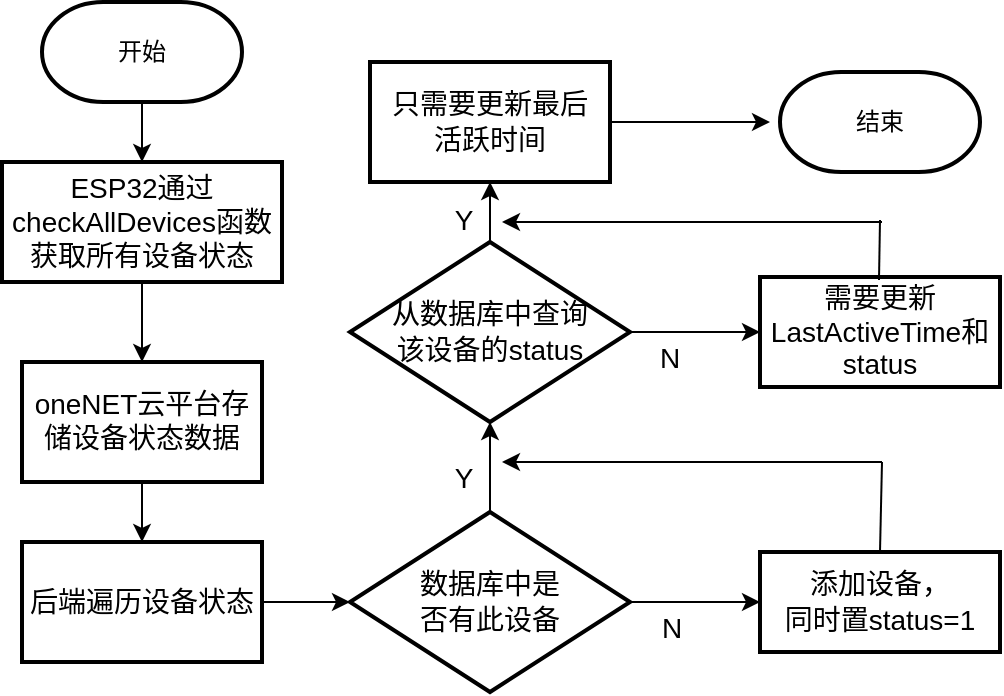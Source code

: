 <mxfile version="26.2.14">
  <diagram name="第 1 页" id="S2RGQvcJA3FcOc1Qyu4S">
    <mxGraphModel dx="1250" dy="688" grid="1" gridSize="10" guides="1" tooltips="1" connect="1" arrows="1" fold="1" page="1" pageScale="1" pageWidth="827" pageHeight="1169" math="0" shadow="0">
      <root>
        <mxCell id="0" />
        <mxCell id="1" parent="0" />
        <mxCell id="vir9oaAlZZpBoWdDmsXK-3" value="" style="edgeStyle=orthogonalEdgeStyle;rounded=0;orthogonalLoop=1;jettySize=auto;html=1;" edge="1" parent="1" source="vir9oaAlZZpBoWdDmsXK-1" target="vir9oaAlZZpBoWdDmsXK-2">
          <mxGeometry relative="1" as="geometry" />
        </mxCell>
        <mxCell id="vir9oaAlZZpBoWdDmsXK-1" value="开始" style="strokeWidth=2;html=1;shape=mxgraph.flowchart.terminator;whiteSpace=wrap;" vertex="1" parent="1">
          <mxGeometry x="190" y="230" width="100" height="50" as="geometry" />
        </mxCell>
        <mxCell id="vir9oaAlZZpBoWdDmsXK-5" value="" style="edgeStyle=orthogonalEdgeStyle;rounded=0;orthogonalLoop=1;jettySize=auto;html=1;" edge="1" parent="1" source="vir9oaAlZZpBoWdDmsXK-2" target="vir9oaAlZZpBoWdDmsXK-4">
          <mxGeometry relative="1" as="geometry" />
        </mxCell>
        <mxCell id="vir9oaAlZZpBoWdDmsXK-2" value="&lt;p class=&quot;MsoNormal&quot;&gt;&lt;span style=&quot;font-size: 10.5pt;&quot;&gt;&lt;font style=&quot;&quot;&gt;ESP32&lt;/font&gt;&lt;font style=&quot;&quot;&gt;通过&lt;/font&gt;&lt;font style=&quot;&quot;&gt;checkAllDevices&lt;/font&gt;&lt;font style=&quot;&quot;&gt;函数获取所有设备状态&lt;/font&gt;&lt;/span&gt;&lt;/p&gt;" style="whiteSpace=wrap;html=1;strokeWidth=2;" vertex="1" parent="1">
          <mxGeometry x="170" y="310" width="140" height="60" as="geometry" />
        </mxCell>
        <mxCell id="vir9oaAlZZpBoWdDmsXK-7" value="" style="edgeStyle=orthogonalEdgeStyle;rounded=0;orthogonalLoop=1;jettySize=auto;html=1;" edge="1" parent="1" source="vir9oaAlZZpBoWdDmsXK-4" target="vir9oaAlZZpBoWdDmsXK-6">
          <mxGeometry relative="1" as="geometry" />
        </mxCell>
        <mxCell id="vir9oaAlZZpBoWdDmsXK-4" value="&lt;p class=&quot;MsoNormal&quot;&gt;&lt;span style=&quot;font-size: 10.5pt;&quot;&gt;&lt;font face=&quot;Helvetica&quot;&gt;&lt;font style=&quot;&quot;&gt;oneNET&lt;/font&gt;&lt;font style=&quot;&quot;&gt;云平台存储设备状态数据&lt;/font&gt;&lt;/font&gt;&lt;/span&gt;&lt;span style=&quot;mso-spacerun:&#39;yes&#39;;font-family:宋体;mso-ascii-font-family:Calibri;&lt;br/&gt;mso-hansi-font-family:Calibri;mso-bidi-font-family:&#39;Times New Roman&#39;;font-size:10.5pt;&lt;br/&gt;mso-font-kerning:1.0pt;&quot;&gt;&lt;/span&gt;&lt;/p&gt;" style="whiteSpace=wrap;html=1;strokeWidth=2;" vertex="1" parent="1">
          <mxGeometry x="180" y="410" width="120" height="60" as="geometry" />
        </mxCell>
        <mxCell id="vir9oaAlZZpBoWdDmsXK-9" value="" style="edgeStyle=orthogonalEdgeStyle;rounded=0;orthogonalLoop=1;jettySize=auto;html=1;" edge="1" parent="1" source="vir9oaAlZZpBoWdDmsXK-6" target="vir9oaAlZZpBoWdDmsXK-8">
          <mxGeometry relative="1" as="geometry" />
        </mxCell>
        <mxCell id="vir9oaAlZZpBoWdDmsXK-6" value="&lt;p class=&quot;MsoNormal&quot;&gt;&lt;span style=&quot;font-size: 10.5pt;&quot;&gt;&lt;font face=&quot;Helvetica&quot;&gt;后端遍历设备状态&lt;/font&gt;&lt;/span&gt;&lt;/p&gt;" style="whiteSpace=wrap;html=1;strokeWidth=2;" vertex="1" parent="1">
          <mxGeometry x="180" y="500" width="120" height="60" as="geometry" />
        </mxCell>
        <mxCell id="vir9oaAlZZpBoWdDmsXK-11" value="" style="edgeStyle=orthogonalEdgeStyle;rounded=0;orthogonalLoop=1;jettySize=auto;html=1;" edge="1" parent="1" source="vir9oaAlZZpBoWdDmsXK-8" target="vir9oaAlZZpBoWdDmsXK-10">
          <mxGeometry relative="1" as="geometry" />
        </mxCell>
        <mxCell id="vir9oaAlZZpBoWdDmsXK-18" value="" style="edgeStyle=orthogonalEdgeStyle;rounded=0;orthogonalLoop=1;jettySize=auto;html=1;" edge="1" parent="1" source="vir9oaAlZZpBoWdDmsXK-8" target="vir9oaAlZZpBoWdDmsXK-17">
          <mxGeometry relative="1" as="geometry" />
        </mxCell>
        <mxCell id="vir9oaAlZZpBoWdDmsXK-8" value="&lt;div style=&quot;line-height: 30%;&quot;&gt;&lt;p class=&quot;MsoNormal&quot;&gt;&lt;span style=&quot;font-size: 10.5pt; line-height: 30%;&quot;&gt;数据库中是&lt;/span&gt;&lt;/p&gt;&lt;p class=&quot;MsoNormal&quot;&gt;&lt;span style=&quot;font-size: 10.5pt; background-color: transparent; color: light-dark(rgb(0, 0, 0), rgb(255, 255, 255)); line-height: 30%;&quot;&gt;否有此设备&lt;/span&gt;&lt;/p&gt;&lt;/div&gt;" style="rhombus;whiteSpace=wrap;html=1;strokeWidth=2;" vertex="1" parent="1">
          <mxGeometry x="344" y="485" width="140" height="90" as="geometry" />
        </mxCell>
        <mxCell id="vir9oaAlZZpBoWdDmsXK-13" value="" style="edgeStyle=orthogonalEdgeStyle;rounded=0;orthogonalLoop=1;jettySize=auto;html=1;" edge="1" parent="1" source="vir9oaAlZZpBoWdDmsXK-10" target="vir9oaAlZZpBoWdDmsXK-12">
          <mxGeometry relative="1" as="geometry" />
        </mxCell>
        <mxCell id="vir9oaAlZZpBoWdDmsXK-20" value="" style="edgeStyle=orthogonalEdgeStyle;rounded=0;orthogonalLoop=1;jettySize=auto;html=1;" edge="1" parent="1" source="vir9oaAlZZpBoWdDmsXK-10" target="vir9oaAlZZpBoWdDmsXK-19">
          <mxGeometry relative="1" as="geometry" />
        </mxCell>
        <mxCell id="vir9oaAlZZpBoWdDmsXK-10" value="&lt;div style=&quot;line-height: 30%;&quot;&gt;&lt;p class=&quot;MsoNormal&quot;&gt;&lt;span style=&quot;font-size: 10.5pt; line-height: 30%;&quot;&gt;&lt;font&gt;从数据库中查询&lt;/font&gt;&lt;/span&gt;&lt;/p&gt;&lt;p class=&quot;MsoNormal&quot;&gt;&lt;span style=&quot;font-size: 10.5pt; line-height: 30%;&quot;&gt;&lt;font&gt;该设备的&lt;/font&gt;&lt;font&gt;status&lt;/font&gt;&lt;/span&gt;&lt;/p&gt;&lt;/div&gt;" style="rhombus;whiteSpace=wrap;html=1;strokeWidth=2;" vertex="1" parent="1">
          <mxGeometry x="344" y="350" width="140" height="90" as="geometry" />
        </mxCell>
        <mxCell id="vir9oaAlZZpBoWdDmsXK-15" value="" style="edgeStyle=orthogonalEdgeStyle;rounded=0;orthogonalLoop=1;jettySize=auto;html=1;" edge="1" parent="1" source="vir9oaAlZZpBoWdDmsXK-12">
          <mxGeometry relative="1" as="geometry">
            <mxPoint x="554" y="290" as="targetPoint" />
          </mxGeometry>
        </mxCell>
        <mxCell id="vir9oaAlZZpBoWdDmsXK-12" value="&lt;div style=&quot;line-height: 30%;&quot;&gt;&lt;p class=&quot;MsoNormal&quot;&gt;&lt;span style=&quot;font-size: 10.5pt; line-height: 30%;&quot;&gt;&lt;font face=&quot;Helvetica&quot;&gt;只需要更新最后&lt;/font&gt;&lt;/span&gt;&lt;/p&gt;&lt;p class=&quot;MsoNormal&quot;&gt;&lt;span style=&quot;font-size: 10.5pt; line-height: 30%;&quot;&gt;&lt;font face=&quot;Helvetica&quot;&gt;活跃时间&lt;/font&gt;&lt;/span&gt;&lt;/p&gt;&lt;/div&gt;" style="whiteSpace=wrap;html=1;strokeWidth=2;" vertex="1" parent="1">
          <mxGeometry x="354" y="260" width="120" height="60" as="geometry" />
        </mxCell>
        <mxCell id="vir9oaAlZZpBoWdDmsXK-16" value="结束" style="strokeWidth=2;html=1;shape=mxgraph.flowchart.terminator;whiteSpace=wrap;" vertex="1" parent="1">
          <mxGeometry x="559" y="265" width="100" height="50" as="geometry" />
        </mxCell>
        <mxCell id="vir9oaAlZZpBoWdDmsXK-17" value="&lt;div style=&quot;line-height: 30%;&quot;&gt;&lt;p class=&quot;MsoNormal&quot;&gt;&lt;span style=&quot;font-size: 10.5pt; line-height: 30%;&quot;&gt;&lt;font face=&quot;Helvetica&quot;&gt;&lt;font&gt;添加设备，&lt;/font&gt;&lt;/font&gt;&lt;/span&gt;&lt;/p&gt;&lt;p class=&quot;MsoNormal&quot;&gt;&lt;span style=&quot;font-size: 10.5pt; line-height: 30%;&quot;&gt;&lt;font face=&quot;Helvetica&quot;&gt;&lt;font&gt;同时置&lt;/font&gt;&lt;font&gt;status=1&lt;/font&gt;&lt;/font&gt;&lt;/span&gt;&lt;/p&gt;&lt;/div&gt;" style="whiteSpace=wrap;html=1;strokeWidth=2;" vertex="1" parent="1">
          <mxGeometry x="549" y="505" width="120" height="50" as="geometry" />
        </mxCell>
        <mxCell id="vir9oaAlZZpBoWdDmsXK-19" value="&lt;p class=&quot;MsoNormal&quot;&gt;&lt;span style=&quot;font-size: 10.5pt;&quot;&gt;&lt;font face=&quot;Helvetica&quot;&gt;&lt;font style=&quot;&quot;&gt;需要更新&lt;/font&gt;&lt;font style=&quot;&quot;&gt;LastActiveTime&lt;/font&gt;&lt;font style=&quot;&quot;&gt;和&lt;/font&gt;&lt;font style=&quot;&quot;&gt;status&lt;/font&gt;&lt;/font&gt;&lt;/span&gt;&lt;span style=&quot;mso-spacerun:&#39;yes&#39;;font-family:Calibri;mso-fareast-font-family:宋体;&lt;br/&gt;mso-bidi-font-family:&#39;Times New Roman&#39;;font-size:10.5pt;mso-font-kerning:1.0pt;&quot;&gt;&lt;/span&gt;&lt;/p&gt;" style="whiteSpace=wrap;html=1;strokeWidth=2;" vertex="1" parent="1">
          <mxGeometry x="549" y="367.5" width="120" height="55" as="geometry" />
        </mxCell>
        <mxCell id="vir9oaAlZZpBoWdDmsXK-21" value="" style="endArrow=none;html=1;rounded=0;" edge="1" parent="1">
          <mxGeometry width="50" height="50" relative="1" as="geometry">
            <mxPoint x="609" y="505" as="sourcePoint" />
            <mxPoint x="610" y="460" as="targetPoint" />
          </mxGeometry>
        </mxCell>
        <mxCell id="vir9oaAlZZpBoWdDmsXK-22" value="" style="endArrow=classic;html=1;rounded=0;" edge="1" parent="1">
          <mxGeometry width="50" height="50" relative="1" as="geometry">
            <mxPoint x="610" y="460" as="sourcePoint" />
            <mxPoint x="420" y="460" as="targetPoint" />
          </mxGeometry>
        </mxCell>
        <mxCell id="vir9oaAlZZpBoWdDmsXK-23" value="" style="endArrow=none;html=1;rounded=0;" edge="1" parent="1">
          <mxGeometry width="50" height="50" relative="1" as="geometry">
            <mxPoint x="608.5" y="369" as="sourcePoint" />
            <mxPoint x="609" y="339" as="targetPoint" />
          </mxGeometry>
        </mxCell>
        <mxCell id="vir9oaAlZZpBoWdDmsXK-24" value="" style="endArrow=classic;html=1;rounded=0;" edge="1" parent="1">
          <mxGeometry width="50" height="50" relative="1" as="geometry">
            <mxPoint x="610" y="340" as="sourcePoint" />
            <mxPoint x="420" y="340" as="targetPoint" />
          </mxGeometry>
        </mxCell>
        <mxCell id="vir9oaAlZZpBoWdDmsXK-25" value="&lt;font style=&quot;font-size: 14px;&quot;&gt;N&lt;/font&gt;" style="text;html=1;align=center;verticalAlign=middle;whiteSpace=wrap;rounded=0;" vertex="1" parent="1">
          <mxGeometry x="475" y="528" width="60" height="30" as="geometry" />
        </mxCell>
        <mxCell id="vir9oaAlZZpBoWdDmsXK-26" value="&lt;font style=&quot;font-size: 14px;&quot;&gt;Y&lt;/font&gt;" style="text;html=1;align=center;verticalAlign=middle;whiteSpace=wrap;rounded=0;" vertex="1" parent="1">
          <mxGeometry x="371" y="453" width="60" height="30" as="geometry" />
        </mxCell>
        <mxCell id="vir9oaAlZZpBoWdDmsXK-27" value="&lt;font style=&quot;font-size: 14px;&quot;&gt;Y&lt;/font&gt;" style="text;html=1;align=center;verticalAlign=middle;whiteSpace=wrap;rounded=0;" vertex="1" parent="1">
          <mxGeometry x="371" y="324" width="60" height="30" as="geometry" />
        </mxCell>
        <mxCell id="vir9oaAlZZpBoWdDmsXK-28" value="&lt;font style=&quot;font-size: 14px;&quot;&gt;N&lt;/font&gt;" style="text;html=1;align=center;verticalAlign=middle;whiteSpace=wrap;rounded=0;" vertex="1" parent="1">
          <mxGeometry x="474" y="392.5" width="60" height="30" as="geometry" />
        </mxCell>
      </root>
    </mxGraphModel>
  </diagram>
</mxfile>
